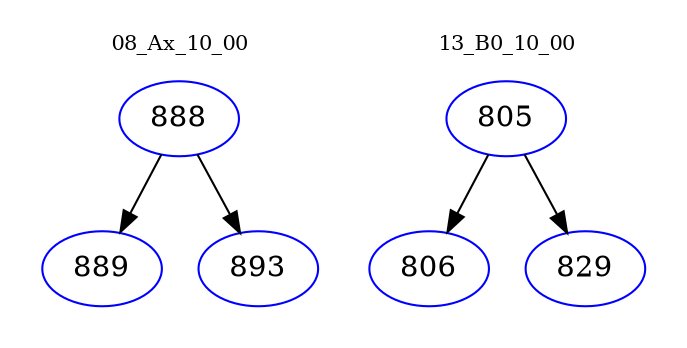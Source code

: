 digraph{
subgraph cluster_0 {
color = white
label = "08_Ax_10_00";
fontsize=10;
T0_888 [label="888", color="blue"]
T0_888 -> T0_889 [color="black"]
T0_889 [label="889", color="blue"]
T0_888 -> T0_893 [color="black"]
T0_893 [label="893", color="blue"]
}
subgraph cluster_1 {
color = white
label = "13_B0_10_00";
fontsize=10;
T1_805 [label="805", color="blue"]
T1_805 -> T1_806 [color="black"]
T1_806 [label="806", color="blue"]
T1_805 -> T1_829 [color="black"]
T1_829 [label="829", color="blue"]
}
}
